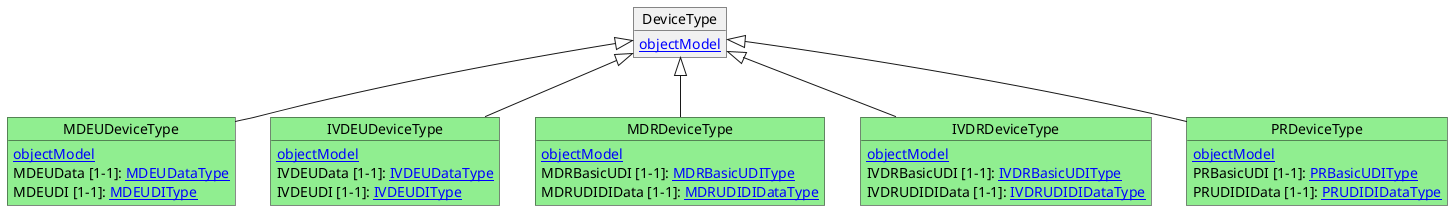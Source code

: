 @startuml
object DeviceType {
    [[https://webgate.ec.europa.eu/tools/eudamed/dtx/data/Entity/DI.xsd#DeviceType objectModel]]
}
object MDEUDeviceType #LightGreen {
    [[https://webgate.ec.europa.eu/tools/eudamed/dtx/data/Entity/DI.xsd#MDEUDeviceType objectModel]]
    MDEUData [1-1]: [[https://webgate.ec.europa.eu/tools/eudamed/dtx/data/Entity/Device/LegacyDevice/EUUDIDIDataType.xsd#MDEUDataType MDEUDataType]]
    MDEUDI [1-1]: [[https://webgate.ec.europa.eu/tools/eudamed/dtx/data/Entity/Device/LegacyDevice/EUDIType.xsd#MDEUDIType MDEUDIType]]
}
object IVDEUDeviceType #LightGreen {
    [[https://webgate.ec.europa.eu/tools/eudamed/dtx/data/Entity/DI.xsd#IVDEUDeviceType objectModel]]
    IVDEUData [1-1]: [[https://webgate.ec.europa.eu/tools/eudamed/dtx/data/Entity/Device/LegacyDevice/EUUDIDIDataType.xsd#IVDEUDataType IVDEUDataType]]
    IVDEUDI [1-1]: [[https://webgate.ec.europa.eu/tools/eudamed/dtx/data/Entity/Device/LegacyDevice/EUDIType.xsd#IVDEUDIType IVDEUDIType]]
}
object MDRDeviceType #LightGreen {
    [[https://webgate.ec.europa.eu/tools/eudamed/dtx/data/Entity/DI.xsd#MDRDeviceType objectModel]]
    MDRBasicUDI [1-1]: [[https://webgate.ec.europa.eu/tools/eudamed/dtx/data/Entity/Device/RegulationDevice/BasicUDIType.xsd#MDRBasicUDIType MDRBasicUDIType]]
    MDRUDIDIData [1-1]: [[https://webgate.ec.europa.eu/tools/eudamed/dtx/data/Entity/Device/RegulationDevice/UDIDIType.xsd#MDRUDIDIDataType MDRUDIDIDataType]]
}
object IVDRDeviceType #LightGreen {
    [[https://webgate.ec.europa.eu/tools/eudamed/dtx/data/Entity/DI.xsd#IVDRDeviceType objectModel]]
    IVDRBasicUDI [1-1]: [[https://webgate.ec.europa.eu/tools/eudamed/dtx/data/Entity/Device/RegulationDevice/BasicUDIType.xsd#IVDRBasicUDIType IVDRBasicUDIType]]
    IVDRUDIDIData [1-1]: [[https://webgate.ec.europa.eu/tools/eudamed/dtx/data/Entity/Device/RegulationDevice/UDIDIType.xsd#IVDRUDIDIDataType IVDRUDIDIDataType]]
}
object PRDeviceType #LightGreen {
    [[https://webgate.ec.europa.eu/tools/eudamed/dtx/data/Entity/DI.xsd#PRDeviceType objectModel]]
    PRBasicUDI [1-1]: [[https://webgate.ec.europa.eu/tools/eudamed/dtx/data/Entity/Device/RegulationDevice/BasicUDIType.xsd#PRBasicUDIType PRBasicUDIType]]
    PRUDIDIData [1-1]: [[https://webgate.ec.europa.eu/tools/eudamed/dtx/data/Entity/Device/RegulationDevice/UDIDIType.xsd#PRUDIDIDataType PRUDIDIDataType]]
}

DeviceType <|-- MDEUDeviceType
DeviceType <|-- IVDEUDeviceType
DeviceType <|-- MDRDeviceType
DeviceType <|-- IVDRDeviceType
DeviceType <|-- PRDeviceType


@enduml